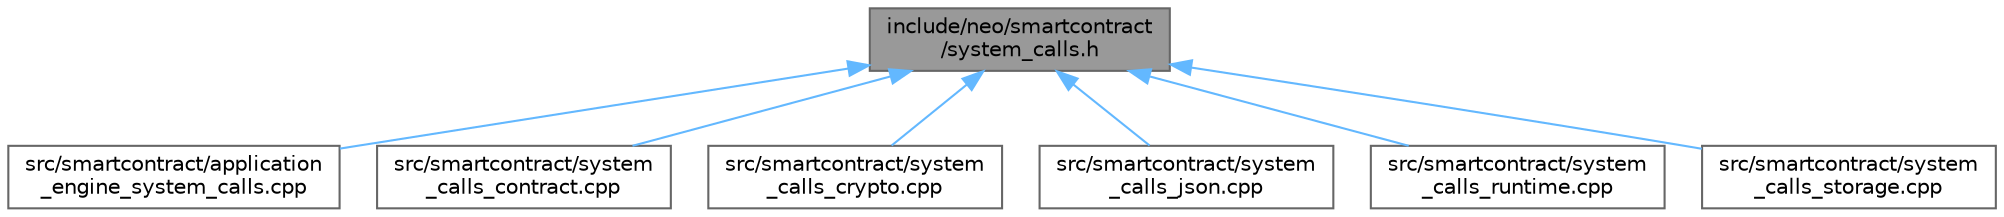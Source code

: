 digraph "include/neo/smartcontract/system_calls.h"
{
 // LATEX_PDF_SIZE
  bgcolor="transparent";
  edge [fontname=Helvetica,fontsize=10,labelfontname=Helvetica,labelfontsize=10];
  node [fontname=Helvetica,fontsize=10,shape=box,height=0.2,width=0.4];
  Node1 [id="Node000001",label="include/neo/smartcontract\l/system_calls.h",height=0.2,width=0.4,color="gray40", fillcolor="grey60", style="filled", fontcolor="black",tooltip=" "];
  Node1 -> Node2 [id="edge1_Node000001_Node000002",dir="back",color="steelblue1",style="solid",tooltip=" "];
  Node2 [id="Node000002",label="src/smartcontract/application\l_engine_system_calls.cpp",height=0.2,width=0.4,color="grey40", fillcolor="white", style="filled",URL="$application__engine__system__calls_8cpp.html",tooltip=" "];
  Node1 -> Node3 [id="edge2_Node000001_Node000003",dir="back",color="steelblue1",style="solid",tooltip=" "];
  Node3 [id="Node000003",label="src/smartcontract/system\l_calls_contract.cpp",height=0.2,width=0.4,color="grey40", fillcolor="white", style="filled",URL="$system__calls__contract_8cpp.html",tooltip=" "];
  Node1 -> Node4 [id="edge3_Node000001_Node000004",dir="back",color="steelblue1",style="solid",tooltip=" "];
  Node4 [id="Node000004",label="src/smartcontract/system\l_calls_crypto.cpp",height=0.2,width=0.4,color="grey40", fillcolor="white", style="filled",URL="$system__calls__crypto_8cpp.html",tooltip=" "];
  Node1 -> Node5 [id="edge4_Node000001_Node000005",dir="back",color="steelblue1",style="solid",tooltip=" "];
  Node5 [id="Node000005",label="src/smartcontract/system\l_calls_json.cpp",height=0.2,width=0.4,color="grey40", fillcolor="white", style="filled",URL="$system__calls__json_8cpp.html",tooltip=" "];
  Node1 -> Node6 [id="edge5_Node000001_Node000006",dir="back",color="steelblue1",style="solid",tooltip=" "];
  Node6 [id="Node000006",label="src/smartcontract/system\l_calls_runtime.cpp",height=0.2,width=0.4,color="grey40", fillcolor="white", style="filled",URL="$system__calls__runtime_8cpp.html",tooltip=" "];
  Node1 -> Node7 [id="edge6_Node000001_Node000007",dir="back",color="steelblue1",style="solid",tooltip=" "];
  Node7 [id="Node000007",label="src/smartcontract/system\l_calls_storage.cpp",height=0.2,width=0.4,color="grey40", fillcolor="white", style="filled",URL="$system__calls__storage_8cpp.html",tooltip=" "];
}
